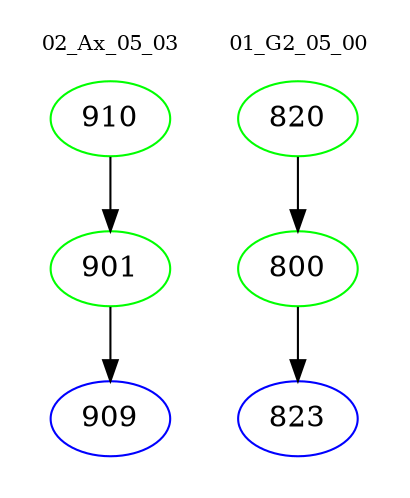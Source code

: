 digraph{
subgraph cluster_0 {
color = white
label = "02_Ax_05_03";
fontsize=10;
T0_910 [label="910", color="green"]
T0_910 -> T0_901 [color="black"]
T0_901 [label="901", color="green"]
T0_901 -> T0_909 [color="black"]
T0_909 [label="909", color="blue"]
}
subgraph cluster_1 {
color = white
label = "01_G2_05_00";
fontsize=10;
T1_820 [label="820", color="green"]
T1_820 -> T1_800 [color="black"]
T1_800 [label="800", color="green"]
T1_800 -> T1_823 [color="black"]
T1_823 [label="823", color="blue"]
}
}
